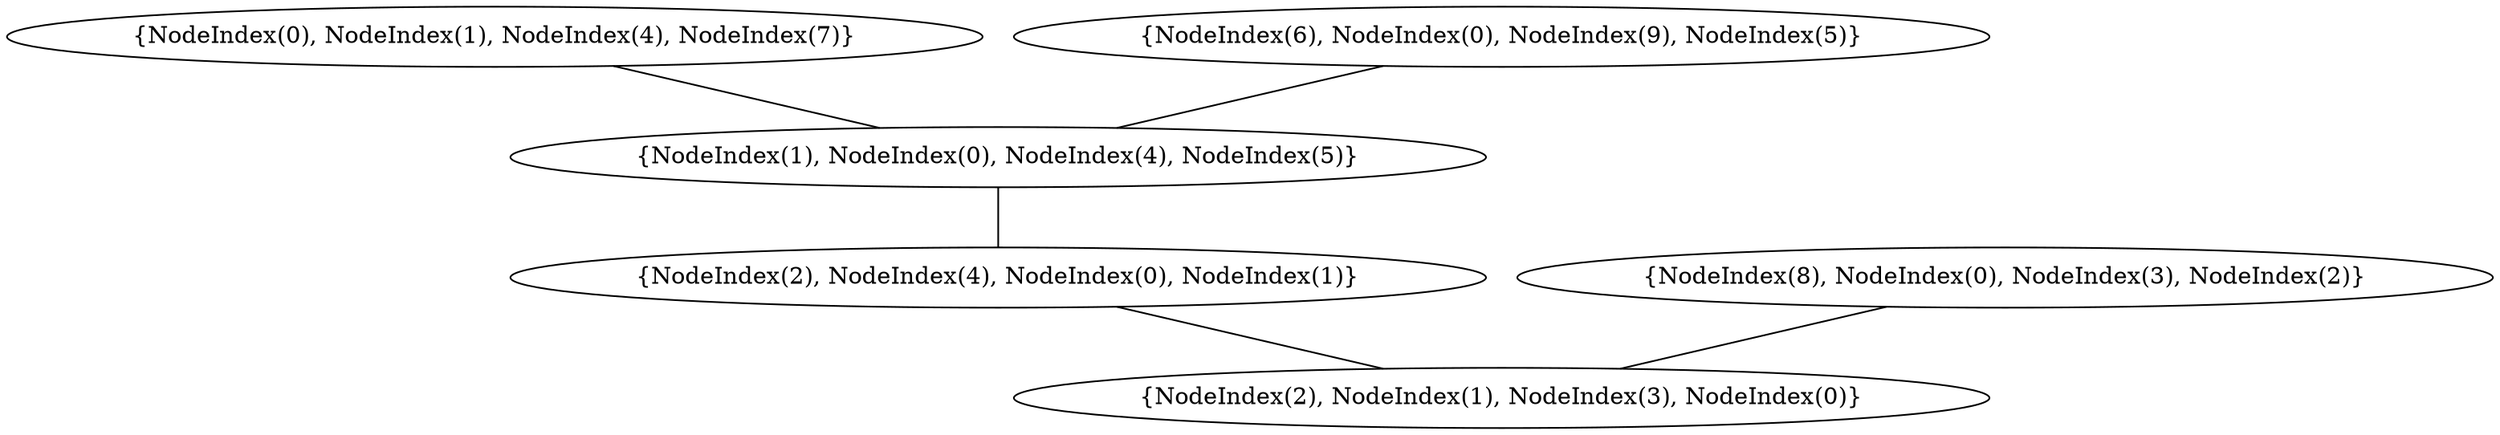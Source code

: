 graph {
    0 [ label = "{NodeIndex(2), NodeIndex(1), NodeIndex(3), NodeIndex(0)}" ]
    1 [ label = "{NodeIndex(2), NodeIndex(4), NodeIndex(0), NodeIndex(1)}" ]
    2 [ label = "{NodeIndex(1), NodeIndex(0), NodeIndex(4), NodeIndex(5)}" ]
    3 [ label = "{NodeIndex(0), NodeIndex(1), NodeIndex(4), NodeIndex(7)}" ]
    4 [ label = "{NodeIndex(6), NodeIndex(0), NodeIndex(9), NodeIndex(5)}" ]
    5 [ label = "{NodeIndex(8), NodeIndex(0), NodeIndex(3), NodeIndex(2)}" ]
    1 -- 0 [ ]
    2 -- 1 [ ]
    3 -- 2 [ ]
    5 -- 0 [ ]
    4 -- 2 [ ]
}
